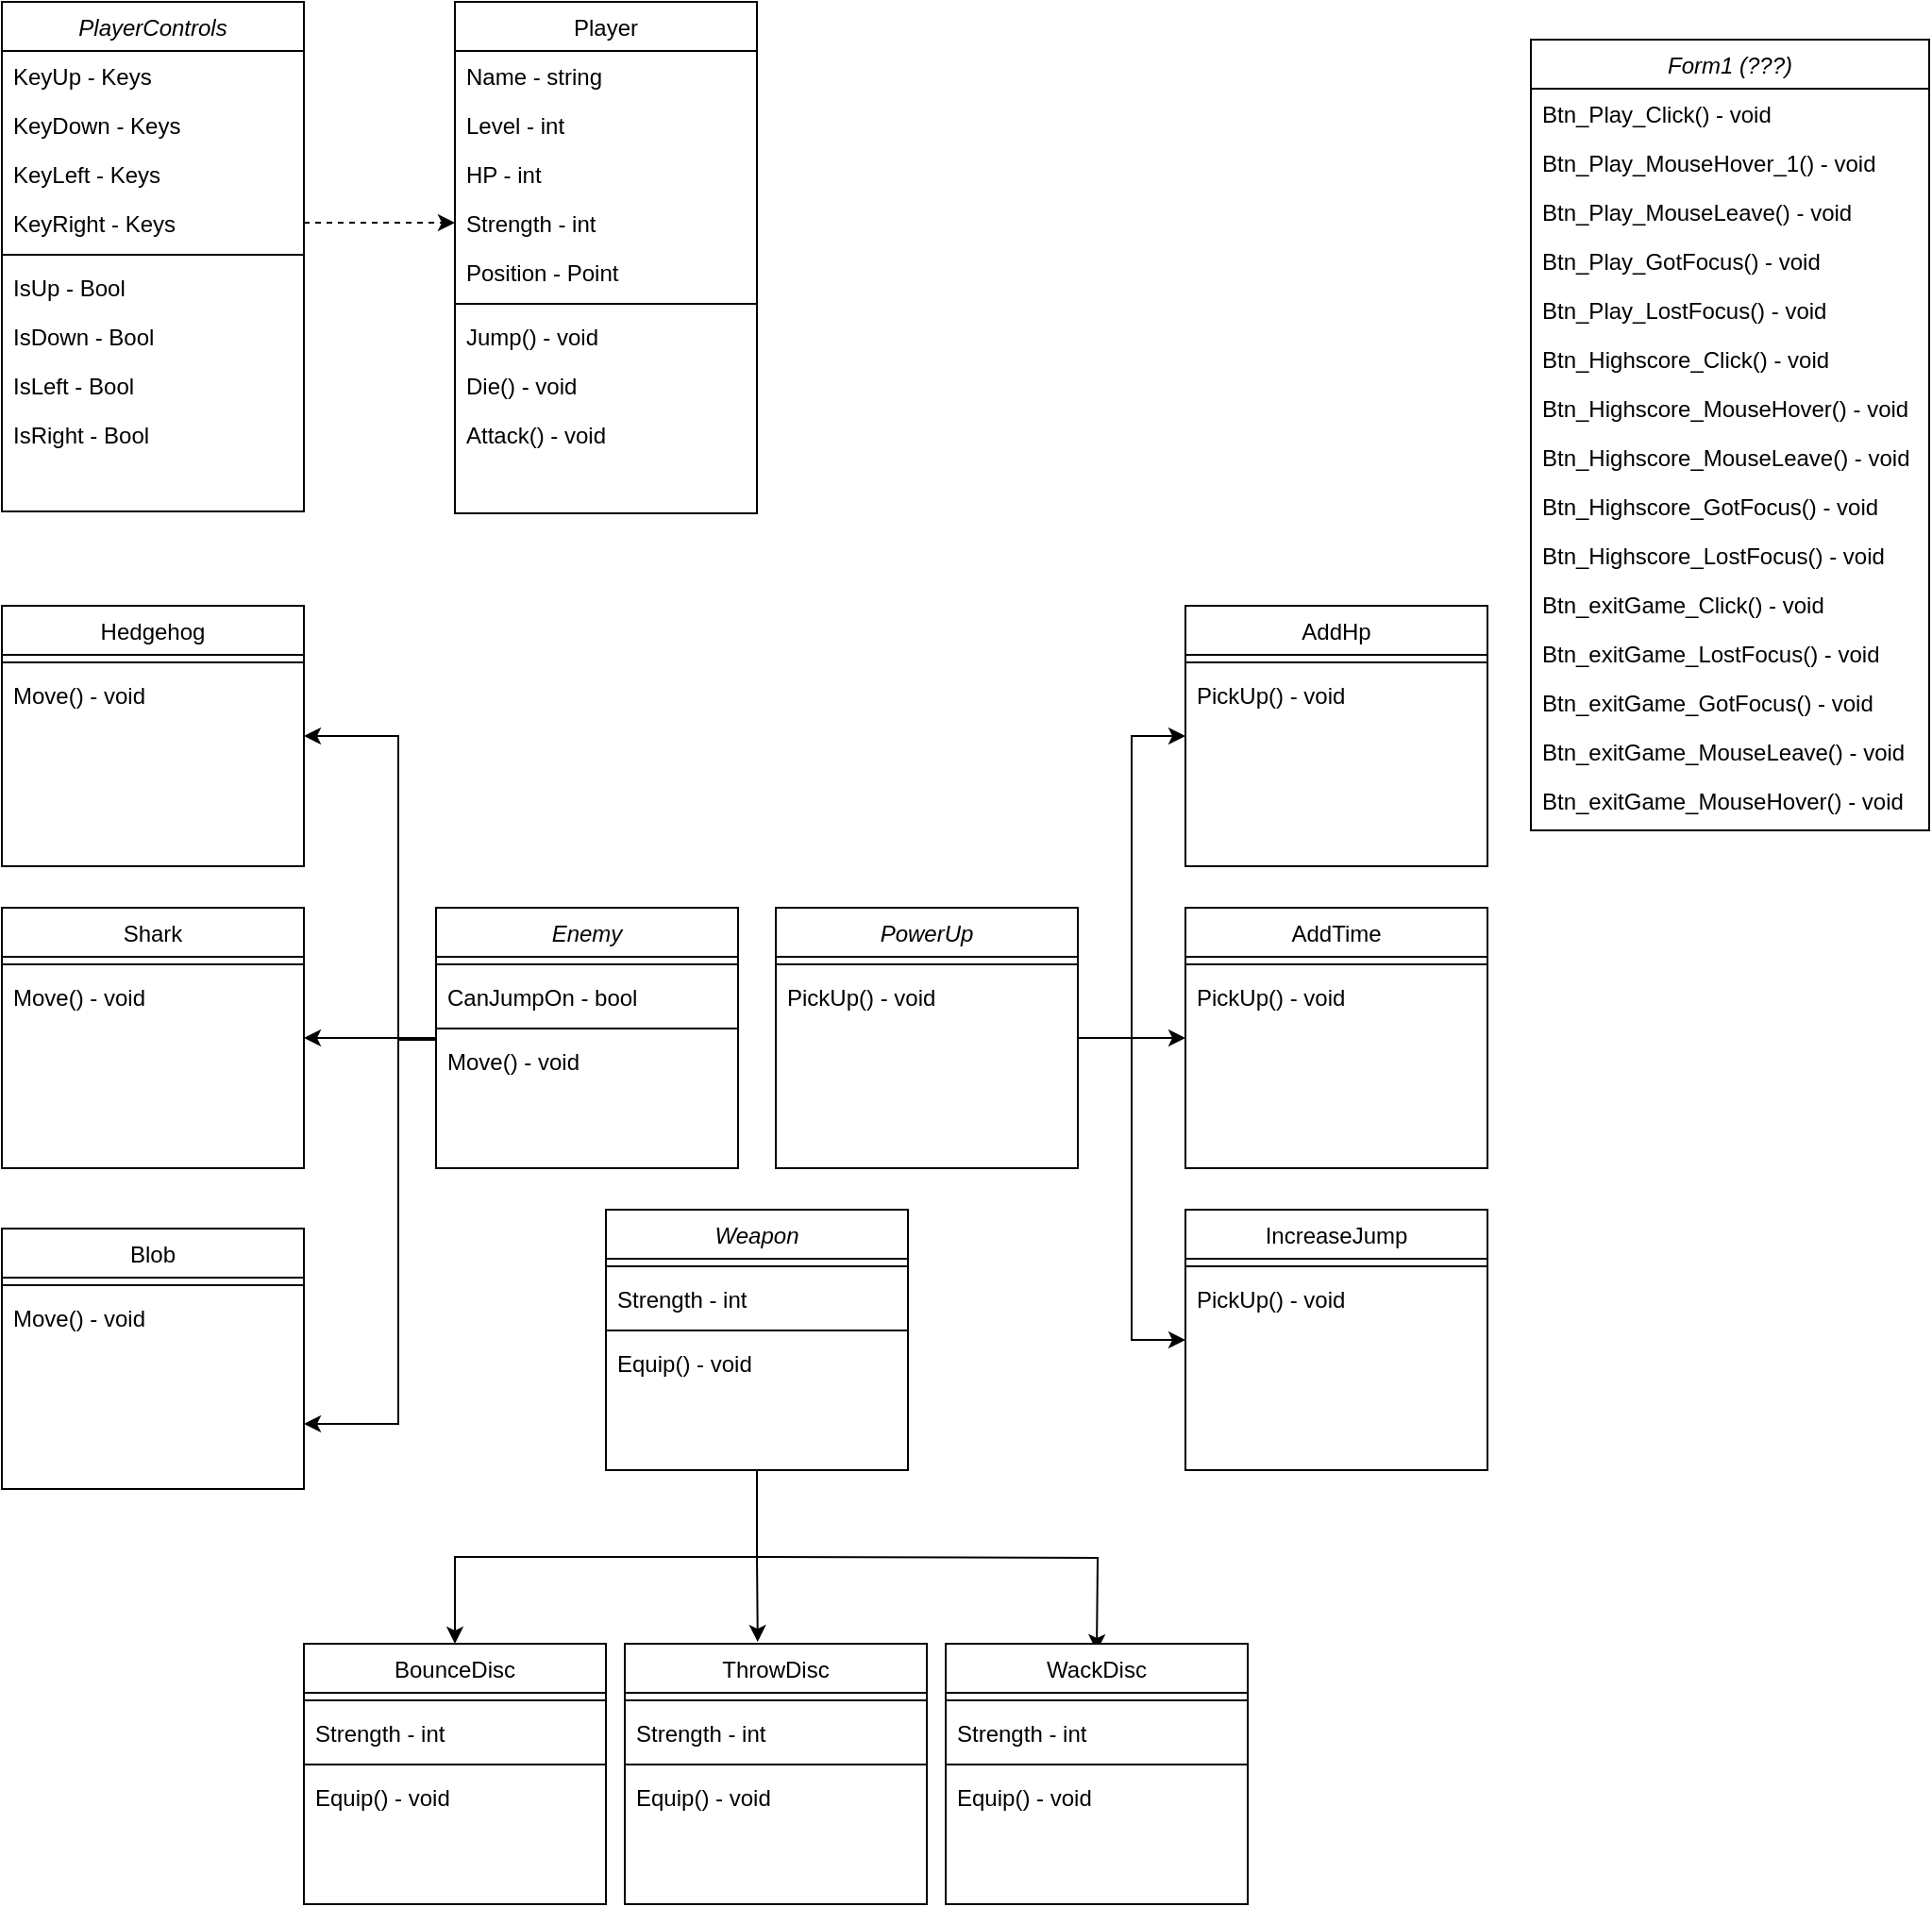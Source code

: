 <mxfile version="24.0.5" type="device">
  <diagram id="C5RBs43oDa-KdzZeNtuy" name="Page-1">
    <mxGraphModel dx="1728" dy="928" grid="1" gridSize="10" guides="1" tooltips="1" connect="1" arrows="1" fold="1" page="1" pageScale="1" pageWidth="1169" pageHeight="827" math="0" shadow="0">
      <root>
        <mxCell id="WIyWlLk6GJQsqaUBKTNV-0" />
        <mxCell id="WIyWlLk6GJQsqaUBKTNV-1" parent="WIyWlLk6GJQsqaUBKTNV-0" />
        <mxCell id="0RQSM9o-CuX1tcSAH7eo-11" style="edgeStyle=orthogonalEdgeStyle;rounded=0;orthogonalLoop=1;jettySize=auto;html=1;entryX=0;entryY=0.5;entryDx=0;entryDy=0;exitX=1;exitY=0.5;exitDx=0;exitDy=0;jumpStyle=arc;jumpSize=4;dashed=1;" parent="WIyWlLk6GJQsqaUBKTNV-1" source="Tt4LqYX0ALuC8EJirbOA-0" target="zkfFHV4jXpPFQw0GAbJ--22" edge="1">
          <mxGeometry relative="1" as="geometry">
            <mxPoint x="530" y="121" as="sourcePoint" />
            <Array as="points">
              <mxPoint x="580" y="117" />
              <mxPoint x="580" y="117" />
            </Array>
          </mxGeometry>
        </mxCell>
        <mxCell id="zkfFHV4jXpPFQw0GAbJ--0" value="PlayerControls&#xa;" style="swimlane;fontStyle=2;align=center;verticalAlign=top;childLayout=stackLayout;horizontal=1;startSize=26;horizontalStack=0;resizeParent=1;resizeLast=0;collapsible=1;marginBottom=0;rounded=0;shadow=0;strokeWidth=1;" parent="WIyWlLk6GJQsqaUBKTNV-1" vertex="1">
          <mxGeometry x="370" width="160" height="270" as="geometry">
            <mxRectangle x="230" y="140" width="160" height="26" as="alternateBounds" />
          </mxGeometry>
        </mxCell>
        <mxCell id="zkfFHV4jXpPFQw0GAbJ--1" value="KeyUp - Keys" style="text;align=left;verticalAlign=top;spacingLeft=4;spacingRight=4;overflow=hidden;rotatable=0;points=[[0,0.5],[1,0.5]];portConstraint=eastwest;" parent="zkfFHV4jXpPFQw0GAbJ--0" vertex="1">
          <mxGeometry y="26" width="160" height="26" as="geometry" />
        </mxCell>
        <mxCell id="zkfFHV4jXpPFQw0GAbJ--2" value="KeyDown - Keys" style="text;align=left;verticalAlign=top;spacingLeft=4;spacingRight=4;overflow=hidden;rotatable=0;points=[[0,0.5],[1,0.5]];portConstraint=eastwest;rounded=0;shadow=0;html=0;" parent="zkfFHV4jXpPFQw0GAbJ--0" vertex="1">
          <mxGeometry y="52" width="160" height="26" as="geometry" />
        </mxCell>
        <mxCell id="zkfFHV4jXpPFQw0GAbJ--3" value="KeyLeft - Keys" style="text;align=left;verticalAlign=top;spacingLeft=4;spacingRight=4;overflow=hidden;rotatable=0;points=[[0,0.5],[1,0.5]];portConstraint=eastwest;rounded=0;shadow=0;html=0;" parent="zkfFHV4jXpPFQw0GAbJ--0" vertex="1">
          <mxGeometry y="78" width="160" height="26" as="geometry" />
        </mxCell>
        <mxCell id="Tt4LqYX0ALuC8EJirbOA-0" value="KeyRight - Keys&#xa;" style="text;align=left;verticalAlign=top;spacingLeft=4;spacingRight=4;overflow=hidden;rotatable=0;points=[[0,0.5],[1,0.5]];portConstraint=eastwest;rounded=0;shadow=0;html=0;" parent="zkfFHV4jXpPFQw0GAbJ--0" vertex="1">
          <mxGeometry y="104" width="160" height="26" as="geometry" />
        </mxCell>
        <mxCell id="0RQSM9o-CuX1tcSAH7eo-0" value="" style="line;html=1;strokeWidth=1;align=left;verticalAlign=middle;spacingTop=-1;spacingLeft=3;spacingRight=3;rotatable=0;labelPosition=right;points=[];portConstraint=eastwest;" parent="zkfFHV4jXpPFQw0GAbJ--0" vertex="1">
          <mxGeometry y="130" width="160" height="8" as="geometry" />
        </mxCell>
        <mxCell id="zkfFHV4jXpPFQw0GAbJ--5" value="IsUp - Bool&#xa;" style="text;align=left;verticalAlign=top;spacingLeft=4;spacingRight=4;overflow=hidden;rotatable=0;points=[[0,0.5],[1,0.5]];portConstraint=eastwest;" parent="zkfFHV4jXpPFQw0GAbJ--0" vertex="1">
          <mxGeometry y="138" width="160" height="26" as="geometry" />
        </mxCell>
        <mxCell id="Tt4LqYX0ALuC8EJirbOA-1" value="IsDown - Bool&#xa;" style="text;align=left;verticalAlign=top;spacingLeft=4;spacingRight=4;overflow=hidden;rotatable=0;points=[[0,0.5],[1,0.5]];portConstraint=eastwest;" parent="zkfFHV4jXpPFQw0GAbJ--0" vertex="1">
          <mxGeometry y="164" width="160" height="26" as="geometry" />
        </mxCell>
        <mxCell id="Tt4LqYX0ALuC8EJirbOA-2" value="IsLeft - Bool&#xa;" style="text;align=left;verticalAlign=top;spacingLeft=4;spacingRight=4;overflow=hidden;rotatable=0;points=[[0,0.5],[1,0.5]];portConstraint=eastwest;" parent="zkfFHV4jXpPFQw0GAbJ--0" vertex="1">
          <mxGeometry y="190" width="160" height="26" as="geometry" />
        </mxCell>
        <mxCell id="Tt4LqYX0ALuC8EJirbOA-3" value="IsRight - Bool&#xa;" style="text;align=left;verticalAlign=top;spacingLeft=4;spacingRight=4;overflow=hidden;rotatable=0;points=[[0,0.5],[1,0.5]];portConstraint=eastwest;" parent="zkfFHV4jXpPFQw0GAbJ--0" vertex="1">
          <mxGeometry y="216" width="160" height="26" as="geometry" />
        </mxCell>
        <mxCell id="Tt4LqYX0ALuC8EJirbOA-10" style="edgeStyle=orthogonalEdgeStyle;rounded=0;orthogonalLoop=1;jettySize=auto;html=1;entryX=1;entryY=0.5;entryDx=0;entryDy=0;" parent="WIyWlLk6GJQsqaUBKTNV-1" source="zkfFHV4jXpPFQw0GAbJ--6" target="Tt4LqYX0ALuC8EJirbOA-6" edge="1">
          <mxGeometry relative="1" as="geometry" />
        </mxCell>
        <mxCell id="Tt4LqYX0ALuC8EJirbOA-11" style="edgeStyle=orthogonalEdgeStyle;rounded=0;orthogonalLoop=1;jettySize=auto;html=1;entryX=1;entryY=0.75;entryDx=0;entryDy=0;" parent="WIyWlLk6GJQsqaUBKTNV-1" source="zkfFHV4jXpPFQw0GAbJ--6" target="Tt4LqYX0ALuC8EJirbOA-8" edge="1">
          <mxGeometry relative="1" as="geometry">
            <Array as="points">
              <mxPoint x="580" y="550" />
              <mxPoint x="580" y="754" />
            </Array>
          </mxGeometry>
        </mxCell>
        <mxCell id="Tt4LqYX0ALuC8EJirbOA-12" style="edgeStyle=orthogonalEdgeStyle;rounded=0;orthogonalLoop=1;jettySize=auto;html=1;entryX=1;entryY=0.5;entryDx=0;entryDy=0;" parent="WIyWlLk6GJQsqaUBKTNV-1" source="zkfFHV4jXpPFQw0GAbJ--6" target="Tt4LqYX0ALuC8EJirbOA-4" edge="1">
          <mxGeometry relative="1" as="geometry">
            <Array as="points">
              <mxPoint x="580" y="549" />
              <mxPoint x="580" y="389" />
            </Array>
          </mxGeometry>
        </mxCell>
        <mxCell id="zkfFHV4jXpPFQw0GAbJ--6" value="Enemy" style="swimlane;fontStyle=2;align=center;verticalAlign=top;childLayout=stackLayout;horizontal=1;startSize=26;horizontalStack=0;resizeParent=1;resizeLast=0;collapsible=1;marginBottom=0;rounded=0;shadow=0;strokeWidth=1;" parent="WIyWlLk6GJQsqaUBKTNV-1" vertex="1">
          <mxGeometry x="600" y="480" width="160" height="138" as="geometry">
            <mxRectangle x="130" y="380" width="160" height="26" as="alternateBounds" />
          </mxGeometry>
        </mxCell>
        <mxCell id="zkfFHV4jXpPFQw0GAbJ--9" value="" style="line;html=1;strokeWidth=1;align=left;verticalAlign=middle;spacingTop=-1;spacingLeft=3;spacingRight=3;rotatable=0;labelPosition=right;points=[];portConstraint=eastwest;" parent="zkfFHV4jXpPFQw0GAbJ--6" vertex="1">
          <mxGeometry y="26" width="160" height="8" as="geometry" />
        </mxCell>
        <mxCell id="0RQSM9o-CuX1tcSAH7eo-8" value="CanJumpOn - bool&#xa;" style="text;align=left;verticalAlign=top;spacingLeft=4;spacingRight=4;overflow=hidden;rotatable=0;points=[[0,0.5],[1,0.5]];portConstraint=eastwest;" parent="zkfFHV4jXpPFQw0GAbJ--6" vertex="1">
          <mxGeometry y="34" width="160" height="26" as="geometry" />
        </mxCell>
        <mxCell id="0RQSM9o-CuX1tcSAH7eo-7" value="" style="line;html=1;strokeWidth=1;align=left;verticalAlign=middle;spacingTop=-1;spacingLeft=3;spacingRight=3;rotatable=0;labelPosition=right;points=[];portConstraint=eastwest;" parent="zkfFHV4jXpPFQw0GAbJ--6" vertex="1">
          <mxGeometry y="60" width="160" height="8" as="geometry" />
        </mxCell>
        <mxCell id="0RQSM9o-CuX1tcSAH7eo-5" value="Move() - void&#xa;" style="text;align=left;verticalAlign=top;spacingLeft=4;spacingRight=4;overflow=hidden;rotatable=0;points=[[0,0.5],[1,0.5]];portConstraint=eastwest;" parent="zkfFHV4jXpPFQw0GAbJ--6" vertex="1">
          <mxGeometry y="68" width="160" height="26" as="geometry" />
        </mxCell>
        <mxCell id="zkfFHV4jXpPFQw0GAbJ--17" value="Player&#xa;" style="swimlane;fontStyle=0;align=center;verticalAlign=top;childLayout=stackLayout;horizontal=1;startSize=26;horizontalStack=0;resizeParent=1;resizeLast=0;collapsible=1;marginBottom=0;rounded=0;shadow=0;strokeWidth=1;" parent="WIyWlLk6GJQsqaUBKTNV-1" vertex="1">
          <mxGeometry x="610" width="160" height="271" as="geometry">
            <mxRectangle x="550" y="140" width="160" height="26" as="alternateBounds" />
          </mxGeometry>
        </mxCell>
        <mxCell id="zkfFHV4jXpPFQw0GAbJ--18" value="Name - string&#xa;" style="text;align=left;verticalAlign=top;spacingLeft=4;spacingRight=4;overflow=hidden;rotatable=0;points=[[0,0.5],[1,0.5]];portConstraint=eastwest;" parent="zkfFHV4jXpPFQw0GAbJ--17" vertex="1">
          <mxGeometry y="26" width="160" height="26" as="geometry" />
        </mxCell>
        <mxCell id="zkfFHV4jXpPFQw0GAbJ--19" value="Level - int&#xa;" style="text;align=left;verticalAlign=top;spacingLeft=4;spacingRight=4;overflow=hidden;rotatable=0;points=[[0,0.5],[1,0.5]];portConstraint=eastwest;rounded=0;shadow=0;html=0;" parent="zkfFHV4jXpPFQw0GAbJ--17" vertex="1">
          <mxGeometry y="52" width="160" height="26" as="geometry" />
        </mxCell>
        <mxCell id="zkfFHV4jXpPFQw0GAbJ--21" value="HP - int&#xa;" style="text;align=left;verticalAlign=top;spacingLeft=4;spacingRight=4;overflow=hidden;rotatable=0;points=[[0,0.5],[1,0.5]];portConstraint=eastwest;rounded=0;shadow=0;html=0;" parent="zkfFHV4jXpPFQw0GAbJ--17" vertex="1">
          <mxGeometry y="78" width="160" height="26" as="geometry" />
        </mxCell>
        <mxCell id="zkfFHV4jXpPFQw0GAbJ--22" value="Strength - int&#xa;" style="text;align=left;verticalAlign=top;spacingLeft=4;spacingRight=4;overflow=hidden;rotatable=0;points=[[0,0.5],[1,0.5]];portConstraint=eastwest;rounded=0;shadow=0;html=0;" parent="zkfFHV4jXpPFQw0GAbJ--17" vertex="1">
          <mxGeometry y="104" width="160" height="26" as="geometry" />
        </mxCell>
        <mxCell id="0RQSM9o-CuX1tcSAH7eo-1" value="Position - Point&#xa;" style="text;align=left;verticalAlign=top;spacingLeft=4;spacingRight=4;overflow=hidden;rotatable=0;points=[[0,0.5],[1,0.5]];portConstraint=eastwest;" parent="zkfFHV4jXpPFQw0GAbJ--17" vertex="1">
          <mxGeometry y="130" width="160" height="26" as="geometry" />
        </mxCell>
        <mxCell id="zkfFHV4jXpPFQw0GAbJ--23" value="" style="line;html=1;strokeWidth=1;align=left;verticalAlign=middle;spacingTop=-1;spacingLeft=3;spacingRight=3;rotatable=0;labelPosition=right;points=[];portConstraint=eastwest;" parent="zkfFHV4jXpPFQw0GAbJ--17" vertex="1">
          <mxGeometry y="156" width="160" height="8" as="geometry" />
        </mxCell>
        <mxCell id="zkfFHV4jXpPFQw0GAbJ--25" value="Jump() - void" style="text;align=left;verticalAlign=top;spacingLeft=4;spacingRight=4;overflow=hidden;rotatable=0;points=[[0,0.5],[1,0.5]];portConstraint=eastwest;" parent="zkfFHV4jXpPFQw0GAbJ--17" vertex="1">
          <mxGeometry y="164" width="160" height="26" as="geometry" />
        </mxCell>
        <mxCell id="0RQSM9o-CuX1tcSAH7eo-9" value="Die() - void" style="text;align=left;verticalAlign=top;spacingLeft=4;spacingRight=4;overflow=hidden;rotatable=0;points=[[0,0.5],[1,0.5]];portConstraint=eastwest;" parent="zkfFHV4jXpPFQw0GAbJ--17" vertex="1">
          <mxGeometry y="190" width="160" height="26" as="geometry" />
        </mxCell>
        <mxCell id="0RQSM9o-CuX1tcSAH7eo-10" value="Attack() - void&#xa;" style="text;align=left;verticalAlign=top;spacingLeft=4;spacingRight=4;overflow=hidden;rotatable=0;points=[[0,0.5],[1,0.5]];portConstraint=eastwest;" parent="zkfFHV4jXpPFQw0GAbJ--17" vertex="1">
          <mxGeometry y="216" width="160" height="26" as="geometry" />
        </mxCell>
        <mxCell id="Tt4LqYX0ALuC8EJirbOA-4" value="Hedgehog&#xa;" style="swimlane;fontStyle=0;align=center;verticalAlign=top;childLayout=stackLayout;horizontal=1;startSize=26;horizontalStack=0;resizeParent=1;resizeLast=0;collapsible=1;marginBottom=0;rounded=0;shadow=0;strokeWidth=1;" parent="WIyWlLk6GJQsqaUBKTNV-1" vertex="1">
          <mxGeometry x="370" y="320" width="160" height="138" as="geometry">
            <mxRectangle x="130" y="380" width="160" height="26" as="alternateBounds" />
          </mxGeometry>
        </mxCell>
        <mxCell id="Tt4LqYX0ALuC8EJirbOA-5" value="" style="line;html=1;strokeWidth=1;align=left;verticalAlign=middle;spacingTop=-1;spacingLeft=3;spacingRight=3;rotatable=0;labelPosition=right;points=[];portConstraint=eastwest;" parent="Tt4LqYX0ALuC8EJirbOA-4" vertex="1">
          <mxGeometry y="26" width="160" height="8" as="geometry" />
        </mxCell>
        <mxCell id="T36ECskUcWQrPb7gKZI3-4" value="Move() - void&#xa;" style="text;align=left;verticalAlign=top;spacingLeft=4;spacingRight=4;overflow=hidden;rotatable=0;points=[[0,0.5],[1,0.5]];portConstraint=eastwest;" vertex="1" parent="Tt4LqYX0ALuC8EJirbOA-4">
          <mxGeometry y="34" width="160" height="26" as="geometry" />
        </mxCell>
        <mxCell id="Tt4LqYX0ALuC8EJirbOA-6" value="Shark&#xa;" style="swimlane;fontStyle=0;align=center;verticalAlign=top;childLayout=stackLayout;horizontal=1;startSize=26;horizontalStack=0;resizeParent=1;resizeLast=0;collapsible=1;marginBottom=0;rounded=0;shadow=0;strokeWidth=1;" parent="WIyWlLk6GJQsqaUBKTNV-1" vertex="1">
          <mxGeometry x="370" y="480" width="160" height="138" as="geometry">
            <mxRectangle x="130" y="380" width="160" height="26" as="alternateBounds" />
          </mxGeometry>
        </mxCell>
        <mxCell id="Tt4LqYX0ALuC8EJirbOA-7" value="" style="line;html=1;strokeWidth=1;align=left;verticalAlign=middle;spacingTop=-1;spacingLeft=3;spacingRight=3;rotatable=0;labelPosition=right;points=[];portConstraint=eastwest;" parent="Tt4LqYX0ALuC8EJirbOA-6" vertex="1">
          <mxGeometry y="26" width="160" height="8" as="geometry" />
        </mxCell>
        <mxCell id="T36ECskUcWQrPb7gKZI3-3" value="Move() - void&#xa;" style="text;align=left;verticalAlign=top;spacingLeft=4;spacingRight=4;overflow=hidden;rotatable=0;points=[[0,0.5],[1,0.5]];portConstraint=eastwest;" vertex="1" parent="Tt4LqYX0ALuC8EJirbOA-6">
          <mxGeometry y="34" width="160" height="26" as="geometry" />
        </mxCell>
        <mxCell id="Tt4LqYX0ALuC8EJirbOA-8" value="Blob&#xa;" style="swimlane;fontStyle=0;align=center;verticalAlign=top;childLayout=stackLayout;horizontal=1;startSize=26;horizontalStack=0;resizeParent=1;resizeLast=0;collapsible=1;marginBottom=0;rounded=0;shadow=0;strokeWidth=1;" parent="WIyWlLk6GJQsqaUBKTNV-1" vertex="1">
          <mxGeometry x="370" y="650" width="160" height="138" as="geometry">
            <mxRectangle x="130" y="380" width="160" height="26" as="alternateBounds" />
          </mxGeometry>
        </mxCell>
        <mxCell id="Tt4LqYX0ALuC8EJirbOA-9" value="" style="line;html=1;strokeWidth=1;align=left;verticalAlign=middle;spacingTop=-1;spacingLeft=3;spacingRight=3;rotatable=0;labelPosition=right;points=[];portConstraint=eastwest;" parent="Tt4LqYX0ALuC8EJirbOA-8" vertex="1">
          <mxGeometry y="26" width="160" height="8" as="geometry" />
        </mxCell>
        <mxCell id="T36ECskUcWQrPb7gKZI3-5" value="Move() - void&#xa;" style="text;align=left;verticalAlign=top;spacingLeft=4;spacingRight=4;overflow=hidden;rotatable=0;points=[[0,0.5],[1,0.5]];portConstraint=eastwest;" vertex="1" parent="Tt4LqYX0ALuC8EJirbOA-8">
          <mxGeometry y="34" width="160" height="26" as="geometry" />
        </mxCell>
        <mxCell id="Tt4LqYX0ALuC8EJirbOA-21" style="edgeStyle=orthogonalEdgeStyle;rounded=0;orthogonalLoop=1;jettySize=auto;html=1;entryX=0;entryY=0.5;entryDx=0;entryDy=0;" parent="WIyWlLk6GJQsqaUBKTNV-1" source="Tt4LqYX0ALuC8EJirbOA-13" target="Tt4LqYX0ALuC8EJirbOA-17" edge="1">
          <mxGeometry relative="1" as="geometry" />
        </mxCell>
        <mxCell id="Tt4LqYX0ALuC8EJirbOA-22" style="edgeStyle=orthogonalEdgeStyle;rounded=0;orthogonalLoop=1;jettySize=auto;html=1;entryX=0;entryY=0.5;entryDx=0;entryDy=0;" parent="WIyWlLk6GJQsqaUBKTNV-1" source="Tt4LqYX0ALuC8EJirbOA-13" target="Tt4LqYX0ALuC8EJirbOA-15" edge="1">
          <mxGeometry relative="1" as="geometry" />
        </mxCell>
        <mxCell id="Tt4LqYX0ALuC8EJirbOA-25" style="edgeStyle=orthogonalEdgeStyle;rounded=0;orthogonalLoop=1;jettySize=auto;html=1;entryX=0;entryY=0.5;entryDx=0;entryDy=0;" parent="WIyWlLk6GJQsqaUBKTNV-1" source="Tt4LqYX0ALuC8EJirbOA-13" target="Tt4LqYX0ALuC8EJirbOA-19" edge="1">
          <mxGeometry relative="1" as="geometry" />
        </mxCell>
        <mxCell id="Tt4LqYX0ALuC8EJirbOA-13" value="PowerUp&#xa;" style="swimlane;fontStyle=2;align=center;verticalAlign=top;childLayout=stackLayout;horizontal=1;startSize=26;horizontalStack=0;resizeParent=1;resizeLast=0;collapsible=1;marginBottom=0;rounded=0;shadow=0;strokeWidth=1;" parent="WIyWlLk6GJQsqaUBKTNV-1" vertex="1">
          <mxGeometry x="780" y="480" width="160" height="138" as="geometry">
            <mxRectangle x="130" y="380" width="160" height="26" as="alternateBounds" />
          </mxGeometry>
        </mxCell>
        <mxCell id="Tt4LqYX0ALuC8EJirbOA-14" value="" style="line;html=1;strokeWidth=1;align=left;verticalAlign=middle;spacingTop=-1;spacingLeft=3;spacingRight=3;rotatable=0;labelPosition=right;points=[];portConstraint=eastwest;" parent="Tt4LqYX0ALuC8EJirbOA-13" vertex="1">
          <mxGeometry y="26" width="160" height="8" as="geometry" />
        </mxCell>
        <mxCell id="0RQSM9o-CuX1tcSAH7eo-3" value="PickUp() - void&#xa;" style="text;align=left;verticalAlign=top;spacingLeft=4;spacingRight=4;overflow=hidden;rotatable=0;points=[[0,0.5],[1,0.5]];portConstraint=eastwest;" parent="Tt4LqYX0ALuC8EJirbOA-13" vertex="1">
          <mxGeometry y="34" width="160" height="26" as="geometry" />
        </mxCell>
        <mxCell id="Tt4LqYX0ALuC8EJirbOA-15" value="AddHp&#xa;" style="swimlane;fontStyle=0;align=center;verticalAlign=top;childLayout=stackLayout;horizontal=1;startSize=26;horizontalStack=0;resizeParent=1;resizeLast=0;collapsible=1;marginBottom=0;rounded=0;shadow=0;strokeWidth=1;" parent="WIyWlLk6GJQsqaUBKTNV-1" vertex="1">
          <mxGeometry x="997" y="320" width="160" height="138" as="geometry">
            <mxRectangle x="130" y="380" width="160" height="26" as="alternateBounds" />
          </mxGeometry>
        </mxCell>
        <mxCell id="Tt4LqYX0ALuC8EJirbOA-16" value="" style="line;html=1;strokeWidth=1;align=left;verticalAlign=middle;spacingTop=-1;spacingLeft=3;spacingRight=3;rotatable=0;labelPosition=right;points=[];portConstraint=eastwest;" parent="Tt4LqYX0ALuC8EJirbOA-15" vertex="1">
          <mxGeometry y="26" width="160" height="8" as="geometry" />
        </mxCell>
        <mxCell id="T36ECskUcWQrPb7gKZI3-0" value="PickUp() - void&#xa;" style="text;align=left;verticalAlign=top;spacingLeft=4;spacingRight=4;overflow=hidden;rotatable=0;points=[[0,0.5],[1,0.5]];portConstraint=eastwest;" vertex="1" parent="Tt4LqYX0ALuC8EJirbOA-15">
          <mxGeometry y="34" width="160" height="26" as="geometry" />
        </mxCell>
        <mxCell id="Tt4LqYX0ALuC8EJirbOA-17" value="AddTime&#xa;" style="swimlane;fontStyle=0;align=center;verticalAlign=top;childLayout=stackLayout;horizontal=1;startSize=26;horizontalStack=0;resizeParent=1;resizeLast=0;collapsible=1;marginBottom=0;rounded=0;shadow=0;strokeWidth=1;" parent="WIyWlLk6GJQsqaUBKTNV-1" vertex="1">
          <mxGeometry x="997" y="480" width="160" height="138" as="geometry">
            <mxRectangle x="130" y="380" width="160" height="26" as="alternateBounds" />
          </mxGeometry>
        </mxCell>
        <mxCell id="Tt4LqYX0ALuC8EJirbOA-18" value="" style="line;html=1;strokeWidth=1;align=left;verticalAlign=middle;spacingTop=-1;spacingLeft=3;spacingRight=3;rotatable=0;labelPosition=right;points=[];portConstraint=eastwest;" parent="Tt4LqYX0ALuC8EJirbOA-17" vertex="1">
          <mxGeometry y="26" width="160" height="8" as="geometry" />
        </mxCell>
        <mxCell id="T36ECskUcWQrPb7gKZI3-1" value="PickUp() - void&#xa;" style="text;align=left;verticalAlign=top;spacingLeft=4;spacingRight=4;overflow=hidden;rotatable=0;points=[[0,0.5],[1,0.5]];portConstraint=eastwest;" vertex="1" parent="Tt4LqYX0ALuC8EJirbOA-17">
          <mxGeometry y="34" width="160" height="26" as="geometry" />
        </mxCell>
        <mxCell id="Tt4LqYX0ALuC8EJirbOA-19" value="IncreaseJump&#xa;" style="swimlane;fontStyle=0;align=center;verticalAlign=top;childLayout=stackLayout;horizontal=1;startSize=26;horizontalStack=0;resizeParent=1;resizeLast=0;collapsible=1;marginBottom=0;rounded=0;shadow=0;strokeWidth=1;" parent="WIyWlLk6GJQsqaUBKTNV-1" vertex="1">
          <mxGeometry x="997" y="640" width="160" height="138" as="geometry">
            <mxRectangle x="130" y="380" width="160" height="26" as="alternateBounds" />
          </mxGeometry>
        </mxCell>
        <mxCell id="Tt4LqYX0ALuC8EJirbOA-20" value="" style="line;html=1;strokeWidth=1;align=left;verticalAlign=middle;spacingTop=-1;spacingLeft=3;spacingRight=3;rotatable=0;labelPosition=right;points=[];portConstraint=eastwest;" parent="Tt4LqYX0ALuC8EJirbOA-19" vertex="1">
          <mxGeometry y="26" width="160" height="8" as="geometry" />
        </mxCell>
        <mxCell id="T36ECskUcWQrPb7gKZI3-2" value="PickUp() - void&#xa;" style="text;align=left;verticalAlign=top;spacingLeft=4;spacingRight=4;overflow=hidden;rotatable=0;points=[[0,0.5],[1,0.5]];portConstraint=eastwest;" vertex="1" parent="Tt4LqYX0ALuC8EJirbOA-19">
          <mxGeometry y="34" width="160" height="26" as="geometry" />
        </mxCell>
        <mxCell id="Tt4LqYX0ALuC8EJirbOA-35" style="edgeStyle=orthogonalEdgeStyle;rounded=0;orthogonalLoop=1;jettySize=auto;html=1;entryX=0.5;entryY=0;entryDx=0;entryDy=0;" parent="WIyWlLk6GJQsqaUBKTNV-1" source="Tt4LqYX0ALuC8EJirbOA-26" target="Tt4LqYX0ALuC8EJirbOA-28" edge="1">
          <mxGeometry relative="1" as="geometry" />
        </mxCell>
        <mxCell id="Tt4LqYX0ALuC8EJirbOA-36" style="edgeStyle=orthogonalEdgeStyle;rounded=0;orthogonalLoop=1;jettySize=auto;html=1;entryX=0.5;entryY=0;entryDx=0;entryDy=0;" parent="WIyWlLk6GJQsqaUBKTNV-1" edge="1">
          <mxGeometry relative="1" as="geometry">
            <mxPoint x="770" y="824" as="sourcePoint" />
            <mxPoint x="950" y="874" as="targetPoint" />
          </mxGeometry>
        </mxCell>
        <mxCell id="Tt4LqYX0ALuC8EJirbOA-26" value="Weapon&#xa;" style="swimlane;fontStyle=2;align=center;verticalAlign=top;childLayout=stackLayout;horizontal=1;startSize=26;horizontalStack=0;resizeParent=1;resizeLast=0;collapsible=1;marginBottom=0;rounded=0;shadow=0;strokeWidth=1;" parent="WIyWlLk6GJQsqaUBKTNV-1" vertex="1">
          <mxGeometry x="690" y="640" width="160" height="138" as="geometry">
            <mxRectangle x="130" y="380" width="160" height="26" as="alternateBounds" />
          </mxGeometry>
        </mxCell>
        <mxCell id="Tt4LqYX0ALuC8EJirbOA-27" value="" style="line;html=1;strokeWidth=1;align=left;verticalAlign=middle;spacingTop=-1;spacingLeft=3;spacingRight=3;rotatable=0;labelPosition=right;points=[];portConstraint=eastwest;" parent="Tt4LqYX0ALuC8EJirbOA-26" vertex="1">
          <mxGeometry y="26" width="160" height="8" as="geometry" />
        </mxCell>
        <mxCell id="T36ECskUcWQrPb7gKZI3-20" value="Strength - int&#xa;" style="text;align=left;verticalAlign=top;spacingLeft=4;spacingRight=4;overflow=hidden;rotatable=0;points=[[0,0.5],[1,0.5]];portConstraint=eastwest;" vertex="1" parent="Tt4LqYX0ALuC8EJirbOA-26">
          <mxGeometry y="34" width="160" height="26" as="geometry" />
        </mxCell>
        <mxCell id="T36ECskUcWQrPb7gKZI3-19" value="" style="line;html=1;strokeWidth=1;align=left;verticalAlign=middle;spacingTop=-1;spacingLeft=3;spacingRight=3;rotatable=0;labelPosition=right;points=[];portConstraint=eastwest;" vertex="1" parent="Tt4LqYX0ALuC8EJirbOA-26">
          <mxGeometry y="60" width="160" height="8" as="geometry" />
        </mxCell>
        <mxCell id="0RQSM9o-CuX1tcSAH7eo-6" value="Equip() - void&#xa;&#xa;" style="text;align=left;verticalAlign=top;spacingLeft=4;spacingRight=4;overflow=hidden;rotatable=0;points=[[0,0.5],[1,0.5]];portConstraint=eastwest;" parent="Tt4LqYX0ALuC8EJirbOA-26" vertex="1">
          <mxGeometry y="68" width="160" height="26" as="geometry" />
        </mxCell>
        <mxCell id="Tt4LqYX0ALuC8EJirbOA-28" value="BounceDisc&#xa;" style="swimlane;fontStyle=0;align=center;verticalAlign=top;childLayout=stackLayout;horizontal=1;startSize=26;horizontalStack=0;resizeParent=1;resizeLast=0;collapsible=1;marginBottom=0;rounded=0;shadow=0;strokeWidth=1;" parent="WIyWlLk6GJQsqaUBKTNV-1" vertex="1">
          <mxGeometry x="530" y="870" width="160" height="138" as="geometry">
            <mxRectangle x="130" y="380" width="160" height="26" as="alternateBounds" />
          </mxGeometry>
        </mxCell>
        <mxCell id="Tt4LqYX0ALuC8EJirbOA-29" value="" style="line;html=1;strokeWidth=1;align=left;verticalAlign=middle;spacingTop=-1;spacingLeft=3;spacingRight=3;rotatable=0;labelPosition=right;points=[];portConstraint=eastwest;" parent="Tt4LqYX0ALuC8EJirbOA-28" vertex="1">
          <mxGeometry y="26" width="160" height="8" as="geometry" />
        </mxCell>
        <mxCell id="T36ECskUcWQrPb7gKZI3-21" value="Strength - int&#xa;" style="text;align=left;verticalAlign=top;spacingLeft=4;spacingRight=4;overflow=hidden;rotatable=0;points=[[0,0.5],[1,0.5]];portConstraint=eastwest;" vertex="1" parent="Tt4LqYX0ALuC8EJirbOA-28">
          <mxGeometry y="34" width="160" height="26" as="geometry" />
        </mxCell>
        <mxCell id="T36ECskUcWQrPb7gKZI3-22" value="" style="line;html=1;strokeWidth=1;align=left;verticalAlign=middle;spacingTop=-1;spacingLeft=3;spacingRight=3;rotatable=0;labelPosition=right;points=[];portConstraint=eastwest;" vertex="1" parent="Tt4LqYX0ALuC8EJirbOA-28">
          <mxGeometry y="60" width="160" height="8" as="geometry" />
        </mxCell>
        <mxCell id="T36ECskUcWQrPb7gKZI3-23" value="Equip() - void&#xa;&#xa;" style="text;align=left;verticalAlign=top;spacingLeft=4;spacingRight=4;overflow=hidden;rotatable=0;points=[[0,0.5],[1,0.5]];portConstraint=eastwest;" vertex="1" parent="Tt4LqYX0ALuC8EJirbOA-28">
          <mxGeometry y="68" width="160" height="26" as="geometry" />
        </mxCell>
        <mxCell id="Tt4LqYX0ALuC8EJirbOA-30" value="ThrowDisc&#xa;" style="swimlane;fontStyle=0;align=center;verticalAlign=top;childLayout=stackLayout;horizontal=1;startSize=26;horizontalStack=0;resizeParent=1;resizeLast=0;collapsible=1;marginBottom=0;rounded=0;shadow=0;strokeWidth=1;" parent="WIyWlLk6GJQsqaUBKTNV-1" vertex="1">
          <mxGeometry x="700" y="870" width="160" height="138" as="geometry">
            <mxRectangle x="130" y="380" width="160" height="26" as="alternateBounds" />
          </mxGeometry>
        </mxCell>
        <mxCell id="Tt4LqYX0ALuC8EJirbOA-31" value="" style="line;html=1;strokeWidth=1;align=left;verticalAlign=middle;spacingTop=-1;spacingLeft=3;spacingRight=3;rotatable=0;labelPosition=right;points=[];portConstraint=eastwest;" parent="Tt4LqYX0ALuC8EJirbOA-30" vertex="1">
          <mxGeometry y="26" width="160" height="8" as="geometry" />
        </mxCell>
        <mxCell id="T36ECskUcWQrPb7gKZI3-24" value="Strength - int&#xa;" style="text;align=left;verticalAlign=top;spacingLeft=4;spacingRight=4;overflow=hidden;rotatable=0;points=[[0,0.5],[1,0.5]];portConstraint=eastwest;" vertex="1" parent="Tt4LqYX0ALuC8EJirbOA-30">
          <mxGeometry y="34" width="160" height="26" as="geometry" />
        </mxCell>
        <mxCell id="T36ECskUcWQrPb7gKZI3-25" value="" style="line;html=1;strokeWidth=1;align=left;verticalAlign=middle;spacingTop=-1;spacingLeft=3;spacingRight=3;rotatable=0;labelPosition=right;points=[];portConstraint=eastwest;" vertex="1" parent="Tt4LqYX0ALuC8EJirbOA-30">
          <mxGeometry y="60" width="160" height="8" as="geometry" />
        </mxCell>
        <mxCell id="T36ECskUcWQrPb7gKZI3-26" value="Equip() - void&#xa;&#xa;" style="text;align=left;verticalAlign=top;spacingLeft=4;spacingRight=4;overflow=hidden;rotatable=0;points=[[0,0.5],[1,0.5]];portConstraint=eastwest;" vertex="1" parent="Tt4LqYX0ALuC8EJirbOA-30">
          <mxGeometry y="68" width="160" height="26" as="geometry" />
        </mxCell>
        <mxCell id="Tt4LqYX0ALuC8EJirbOA-32" value="WackDisc&#xa;" style="swimlane;fontStyle=0;align=center;verticalAlign=top;childLayout=stackLayout;horizontal=1;startSize=26;horizontalStack=0;resizeParent=1;resizeLast=0;collapsible=1;marginBottom=0;rounded=0;shadow=0;strokeWidth=1;" parent="WIyWlLk6GJQsqaUBKTNV-1" vertex="1">
          <mxGeometry x="870" y="870" width="160" height="138" as="geometry">
            <mxRectangle x="130" y="380" width="160" height="26" as="alternateBounds" />
          </mxGeometry>
        </mxCell>
        <mxCell id="Tt4LqYX0ALuC8EJirbOA-33" value="" style="line;html=1;strokeWidth=1;align=left;verticalAlign=middle;spacingTop=-1;spacingLeft=3;spacingRight=3;rotatable=0;labelPosition=right;points=[];portConstraint=eastwest;" parent="Tt4LqYX0ALuC8EJirbOA-32" vertex="1">
          <mxGeometry y="26" width="160" height="8" as="geometry" />
        </mxCell>
        <mxCell id="T36ECskUcWQrPb7gKZI3-27" value="Strength - int&#xa;" style="text;align=left;verticalAlign=top;spacingLeft=4;spacingRight=4;overflow=hidden;rotatable=0;points=[[0,0.5],[1,0.5]];portConstraint=eastwest;" vertex="1" parent="Tt4LqYX0ALuC8EJirbOA-32">
          <mxGeometry y="34" width="160" height="26" as="geometry" />
        </mxCell>
        <mxCell id="T36ECskUcWQrPb7gKZI3-28" value="" style="line;html=1;strokeWidth=1;align=left;verticalAlign=middle;spacingTop=-1;spacingLeft=3;spacingRight=3;rotatable=0;labelPosition=right;points=[];portConstraint=eastwest;" vertex="1" parent="Tt4LqYX0ALuC8EJirbOA-32">
          <mxGeometry y="60" width="160" height="8" as="geometry" />
        </mxCell>
        <mxCell id="T36ECskUcWQrPb7gKZI3-29" value="Equip() - void&#xa;&#xa;" style="text;align=left;verticalAlign=top;spacingLeft=4;spacingRight=4;overflow=hidden;rotatable=0;points=[[0,0.5],[1,0.5]];portConstraint=eastwest;" vertex="1" parent="Tt4LqYX0ALuC8EJirbOA-32">
          <mxGeometry y="68" width="160" height="26" as="geometry" />
        </mxCell>
        <mxCell id="Tt4LqYX0ALuC8EJirbOA-34" style="edgeStyle=orthogonalEdgeStyle;rounded=0;orthogonalLoop=1;jettySize=auto;html=1;entryX=0.44;entryY=-0.007;entryDx=0;entryDy=0;entryPerimeter=0;" parent="WIyWlLk6GJQsqaUBKTNV-1" source="Tt4LqYX0ALuC8EJirbOA-26" target="Tt4LqYX0ALuC8EJirbOA-30" edge="1">
          <mxGeometry relative="1" as="geometry" />
        </mxCell>
        <mxCell id="T36ECskUcWQrPb7gKZI3-6" value="Form1 (???)" style="swimlane;fontStyle=2;align=center;verticalAlign=top;childLayout=stackLayout;horizontal=1;startSize=26;horizontalStack=0;resizeParent=1;resizeLast=0;collapsible=1;marginBottom=0;rounded=0;shadow=0;strokeWidth=1;" vertex="1" parent="WIyWlLk6GJQsqaUBKTNV-1">
          <mxGeometry x="1180" y="20" width="211" height="419" as="geometry">
            <mxRectangle x="550" y="140" width="160" height="26" as="alternateBounds" />
          </mxGeometry>
        </mxCell>
        <mxCell id="T36ECskUcWQrPb7gKZI3-9" value="Btn_Play_Click() - void" style="text;align=left;verticalAlign=top;spacingLeft=4;spacingRight=4;overflow=hidden;rotatable=0;points=[[0,0.5],[1,0.5]];portConstraint=eastwest;rounded=0;shadow=0;html=0;" vertex="1" parent="T36ECskUcWQrPb7gKZI3-6">
          <mxGeometry y="26" width="211" height="26" as="geometry" />
        </mxCell>
        <mxCell id="T36ECskUcWQrPb7gKZI3-11" value="Btn_Play_MouseHover_1() - void&#xa;&#xa;" style="text;align=left;verticalAlign=top;spacingLeft=4;spacingRight=4;overflow=hidden;rotatable=0;points=[[0,0.5],[1,0.5]];portConstraint=eastwest;" vertex="1" parent="T36ECskUcWQrPb7gKZI3-6">
          <mxGeometry y="52" width="211" height="26" as="geometry" />
        </mxCell>
        <mxCell id="T36ECskUcWQrPb7gKZI3-13" value="Btn_Play_MouseLeave() - void" style="text;align=left;verticalAlign=top;spacingLeft=4;spacingRight=4;overflow=hidden;rotatable=0;points=[[0,0.5],[1,0.5]];portConstraint=eastwest;" vertex="1" parent="T36ECskUcWQrPb7gKZI3-6">
          <mxGeometry y="78" width="211" height="26" as="geometry" />
        </mxCell>
        <mxCell id="T36ECskUcWQrPb7gKZI3-14" value="Btn_Play_GotFocus() - void" style="text;align=left;verticalAlign=top;spacingLeft=4;spacingRight=4;overflow=hidden;rotatable=0;points=[[0,0.5],[1,0.5]];portConstraint=eastwest;" vertex="1" parent="T36ECskUcWQrPb7gKZI3-6">
          <mxGeometry y="104" width="211" height="26" as="geometry" />
        </mxCell>
        <mxCell id="T36ECskUcWQrPb7gKZI3-15" value="Btn_Play_LostFocus() - void&#xa;" style="text;align=left;verticalAlign=top;spacingLeft=4;spacingRight=4;overflow=hidden;rotatable=0;points=[[0,0.5],[1,0.5]];portConstraint=eastwest;" vertex="1" parent="T36ECskUcWQrPb7gKZI3-6">
          <mxGeometry y="130" width="211" height="26" as="geometry" />
        </mxCell>
        <mxCell id="T36ECskUcWQrPb7gKZI3-30" value="Btn_Highscore_Click() - void" style="text;align=left;verticalAlign=top;spacingLeft=4;spacingRight=4;overflow=hidden;rotatable=0;points=[[0,0.5],[1,0.5]];portConstraint=eastwest;rounded=0;shadow=0;html=0;" vertex="1" parent="T36ECskUcWQrPb7gKZI3-6">
          <mxGeometry y="156" width="211" height="26" as="geometry" />
        </mxCell>
        <mxCell id="T36ECskUcWQrPb7gKZI3-31" value="Btn_Highscore_MouseHover() - void&#xa;&#xa;" style="text;align=left;verticalAlign=top;spacingLeft=4;spacingRight=4;overflow=hidden;rotatable=0;points=[[0,0.5],[1,0.5]];portConstraint=eastwest;" vertex="1" parent="T36ECskUcWQrPb7gKZI3-6">
          <mxGeometry y="182" width="211" height="26" as="geometry" />
        </mxCell>
        <mxCell id="T36ECskUcWQrPb7gKZI3-32" value="Btn_Highscore_MouseLeave() - void" style="text;align=left;verticalAlign=top;spacingLeft=4;spacingRight=4;overflow=hidden;rotatable=0;points=[[0,0.5],[1,0.5]];portConstraint=eastwest;" vertex="1" parent="T36ECskUcWQrPb7gKZI3-6">
          <mxGeometry y="208" width="211" height="26" as="geometry" />
        </mxCell>
        <mxCell id="T36ECskUcWQrPb7gKZI3-33" value="Btn_Highscore_GotFocus() - void" style="text;align=left;verticalAlign=top;spacingLeft=4;spacingRight=4;overflow=hidden;rotatable=0;points=[[0,0.5],[1,0.5]];portConstraint=eastwest;" vertex="1" parent="T36ECskUcWQrPb7gKZI3-6">
          <mxGeometry y="234" width="211" height="26" as="geometry" />
        </mxCell>
        <mxCell id="T36ECskUcWQrPb7gKZI3-34" value="Btn_Highscore_LostFocus() - void&#xa;" style="text;align=left;verticalAlign=top;spacingLeft=4;spacingRight=4;overflow=hidden;rotatable=0;points=[[0,0.5],[1,0.5]];portConstraint=eastwest;" vertex="1" parent="T36ECskUcWQrPb7gKZI3-6">
          <mxGeometry y="260" width="211" height="26" as="geometry" />
        </mxCell>
        <mxCell id="T36ECskUcWQrPb7gKZI3-35" value="Btn_exitGame_Click() - void" style="text;align=left;verticalAlign=top;spacingLeft=4;spacingRight=4;overflow=hidden;rotatable=0;points=[[0,0.5],[1,0.5]];portConstraint=eastwest;rounded=0;shadow=0;html=0;" vertex="1" parent="T36ECskUcWQrPb7gKZI3-6">
          <mxGeometry y="286" width="211" height="26" as="geometry" />
        </mxCell>
        <mxCell id="T36ECskUcWQrPb7gKZI3-39" value="Btn_exitGame_LostFocus() - void&#xa;" style="text;align=left;verticalAlign=top;spacingLeft=4;spacingRight=4;overflow=hidden;rotatable=0;points=[[0,0.5],[1,0.5]];portConstraint=eastwest;" vertex="1" parent="T36ECskUcWQrPb7gKZI3-6">
          <mxGeometry y="312" width="211" height="26" as="geometry" />
        </mxCell>
        <mxCell id="T36ECskUcWQrPb7gKZI3-38" value="Btn_exitGame_GotFocus() - void" style="text;align=left;verticalAlign=top;spacingLeft=4;spacingRight=4;overflow=hidden;rotatable=0;points=[[0,0.5],[1,0.5]];portConstraint=eastwest;" vertex="1" parent="T36ECskUcWQrPb7gKZI3-6">
          <mxGeometry y="338" width="211" height="26" as="geometry" />
        </mxCell>
        <mxCell id="T36ECskUcWQrPb7gKZI3-37" value="Btn_exitGame_MouseLeave() - void" style="text;align=left;verticalAlign=top;spacingLeft=4;spacingRight=4;overflow=hidden;rotatable=0;points=[[0,0.5],[1,0.5]];portConstraint=eastwest;" vertex="1" parent="T36ECskUcWQrPb7gKZI3-6">
          <mxGeometry y="364" width="211" height="26" as="geometry" />
        </mxCell>
        <mxCell id="T36ECskUcWQrPb7gKZI3-36" value="Btn_exitGame_MouseHover() - void&#xa;&#xa;" style="text;align=left;verticalAlign=top;spacingLeft=4;spacingRight=4;overflow=hidden;rotatable=0;points=[[0,0.5],[1,0.5]];portConstraint=eastwest;" vertex="1" parent="T36ECskUcWQrPb7gKZI3-6">
          <mxGeometry y="390" width="211" height="26" as="geometry" />
        </mxCell>
      </root>
    </mxGraphModel>
  </diagram>
</mxfile>
